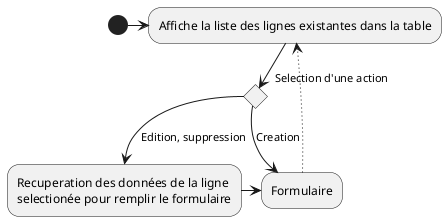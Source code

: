 @startuml
skinparam actorStyle Hollow
(*)-> "Affiche la liste des lignes existantes dans la table" as list
if Selection d'une action
    ->[Creation] "Formulaire"

else
    -d->[Edition, suppression] "Recuperation des données de la ligne
    selectionée pour remplir le formulaire" as prerempli
endif
prerempli -> Formulaire
Formulaire ...> list
@enduml
